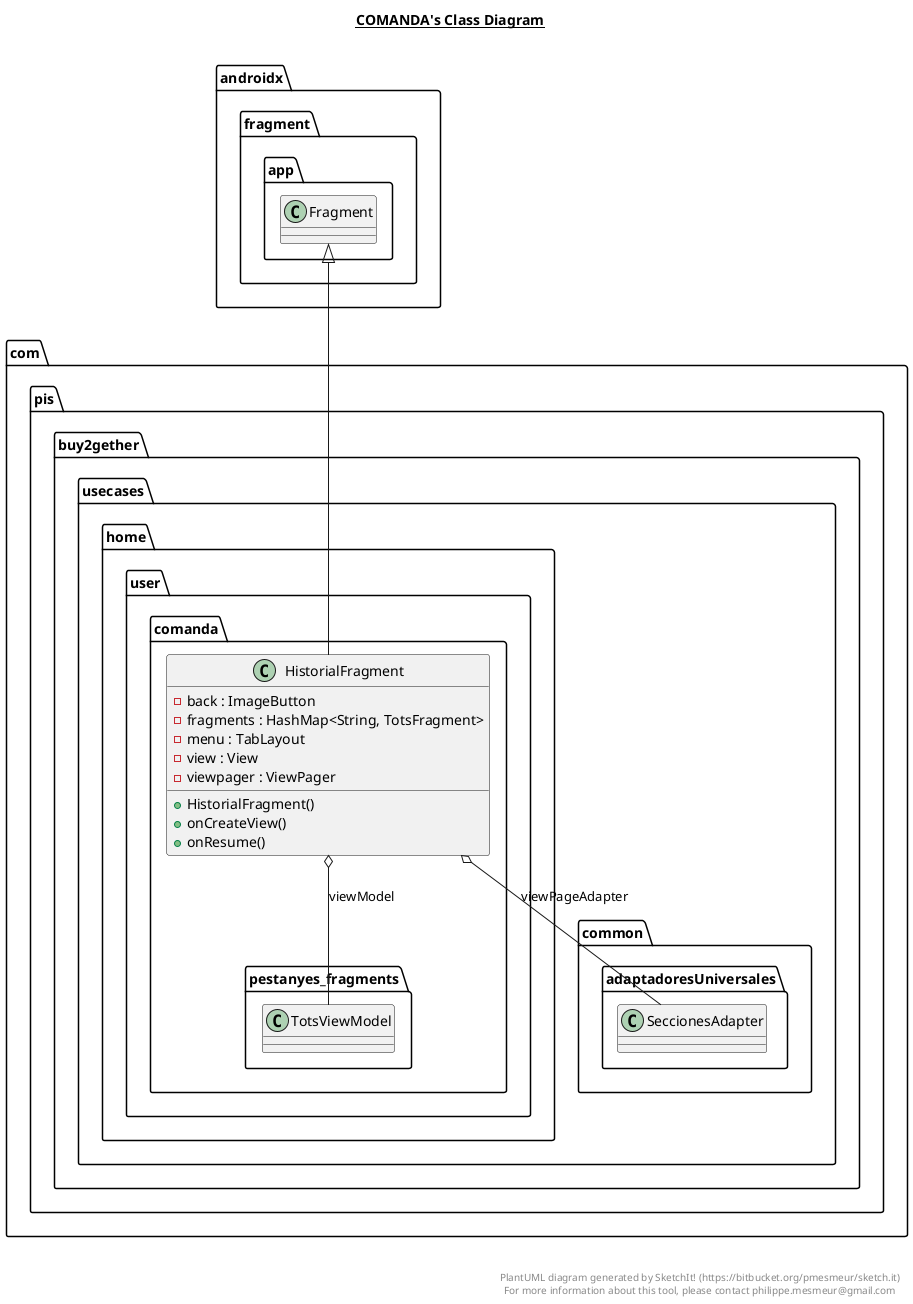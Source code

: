 @startuml

title __COMANDA's Class Diagram__\n

  namespace com.pis.buy2gether {
    namespace usecases.home {
      namespace user {
        namespace comanda {
          class com.pis.buy2gether.usecases.home.user.comanda.HistorialFragment {
              - back : ImageButton
              - fragments : HashMap<String, TotsFragment>
              - menu : TabLayout
              - view : View
              - viewpager : ViewPager
              + HistorialFragment()
              + onCreateView()
              + onResume()
          }
        }
      }
    }
  }
  

  com.pis.buy2gether.usecases.home.user.comanda.HistorialFragment -up-|> androidx.fragment.app.Fragment
  com.pis.buy2gether.usecases.home.user.comanda.HistorialFragment o-- com.pis.buy2gether.usecases.home.user.comanda.pestanyes_fragments.TotsViewModel : viewModel
  com.pis.buy2gether.usecases.home.user.comanda.HistorialFragment o-- com.pis.buy2gether.usecases.common.adaptadoresUniversales.SeccionesAdapter : viewPageAdapter


right footer


PlantUML diagram generated by SketchIt! (https://bitbucket.org/pmesmeur/sketch.it)
For more information about this tool, please contact philippe.mesmeur@gmail.com
endfooter

@enduml
